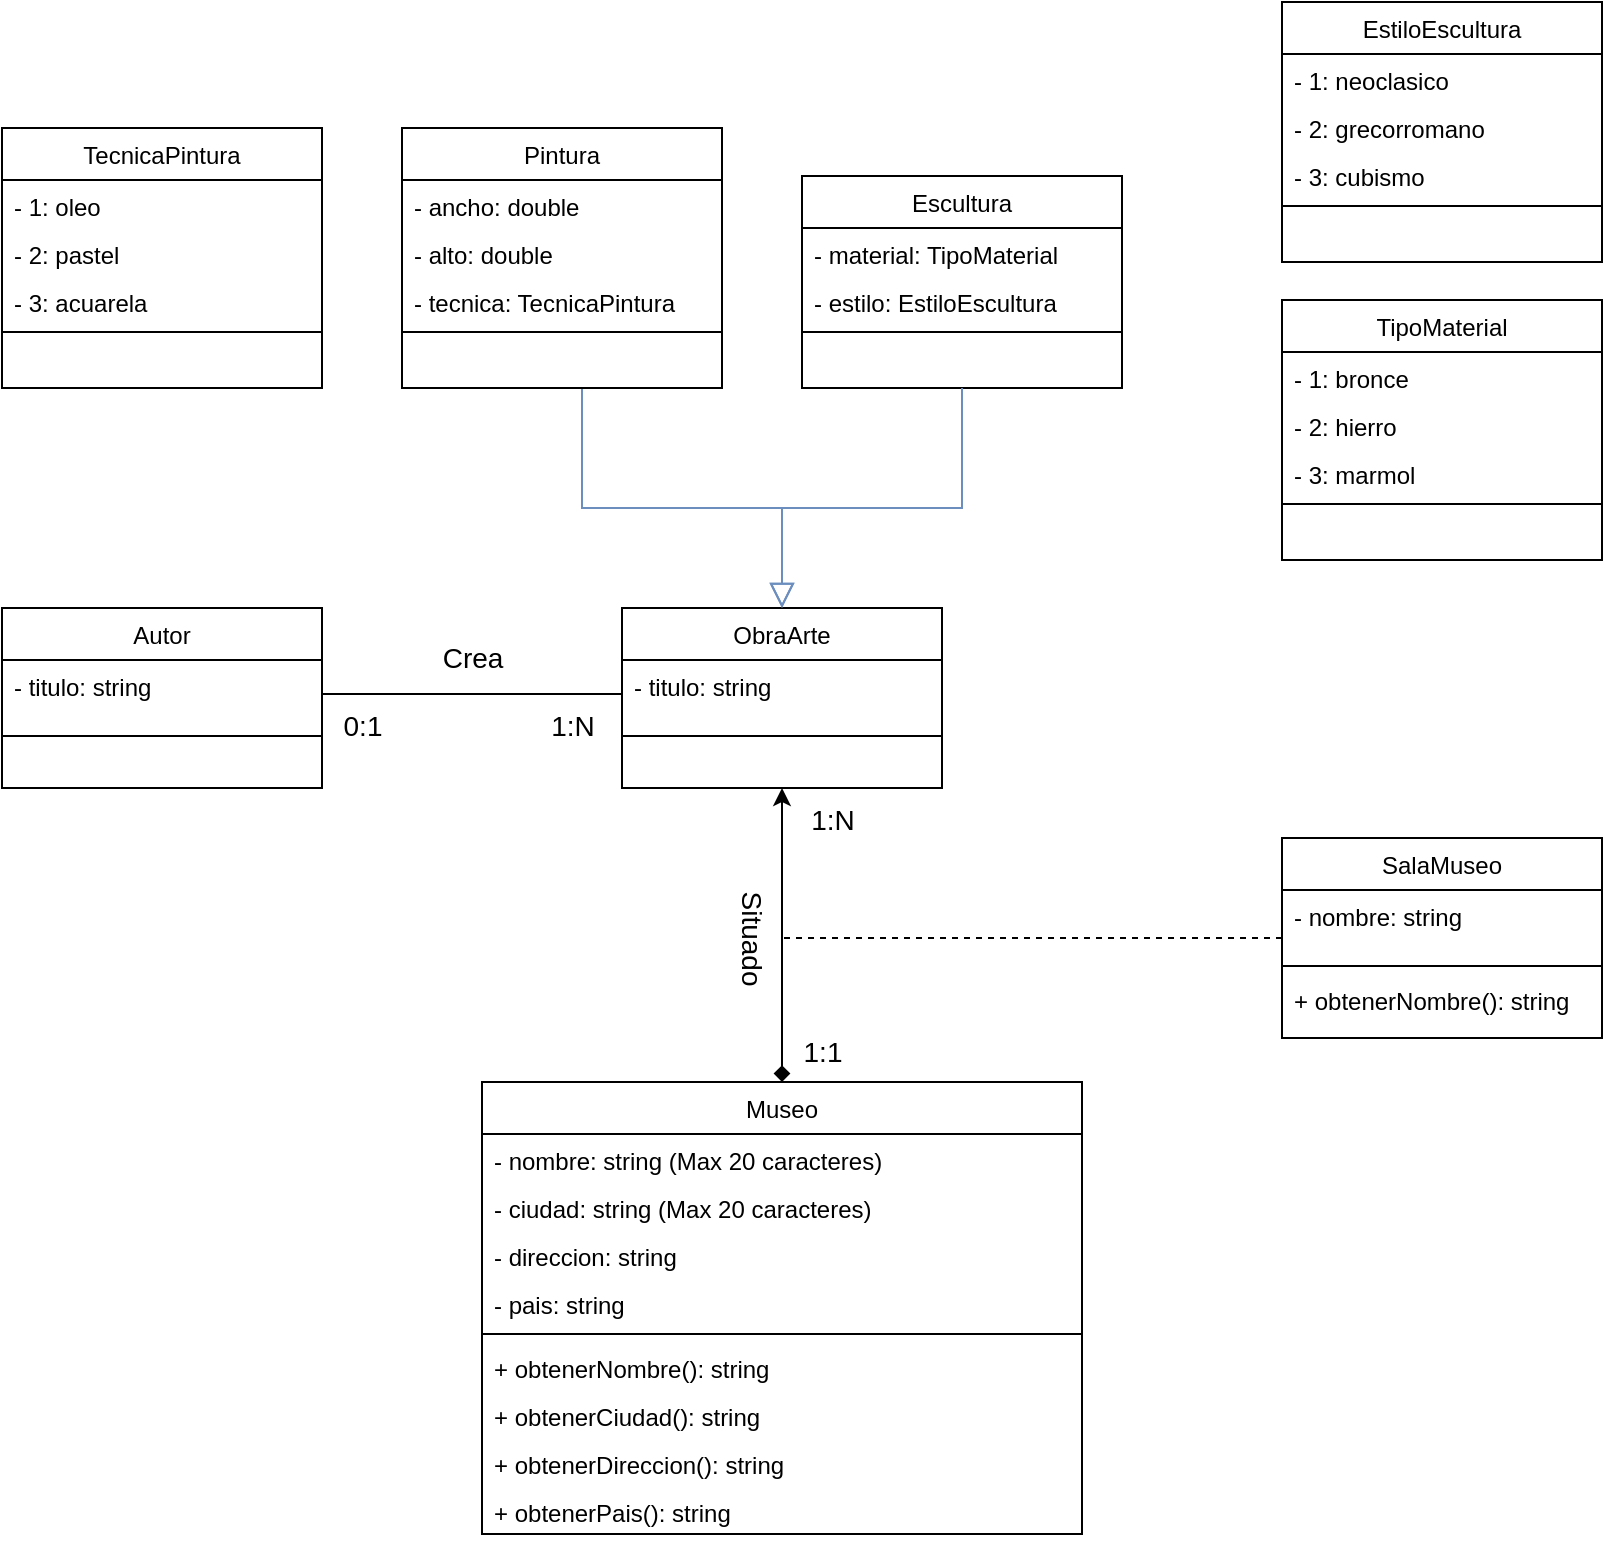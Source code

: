 <mxfile version="24.3.0" type="device">
  <diagram id="C5RBs43oDa-KdzZeNtuy" name="Page-1">
    <mxGraphModel dx="3687" dy="2099" grid="1" gridSize="10" guides="1" tooltips="1" connect="1" arrows="1" fold="1" page="0" pageScale="1" pageWidth="827" pageHeight="1169" math="0" shadow="0">
      <root>
        <mxCell id="WIyWlLk6GJQsqaUBKTNV-0" />
        <mxCell id="WIyWlLk6GJQsqaUBKTNV-1" parent="WIyWlLk6GJQsqaUBKTNV-0" />
        <mxCell id="UiX9-s-G4kERLJWOaopR-1" value="ObraArte" style="swimlane;fontStyle=0;align=center;verticalAlign=top;childLayout=stackLayout;horizontal=1;startSize=26;horizontalStack=0;resizeParent=1;resizeLast=0;collapsible=1;marginBottom=0;rounded=0;shadow=0;strokeWidth=1;" vertex="1" parent="WIyWlLk6GJQsqaUBKTNV-1">
          <mxGeometry x="-1331" y="-697" width="160" height="90" as="geometry">
            <mxRectangle x="230" y="140" width="160" height="26" as="alternateBounds" />
          </mxGeometry>
        </mxCell>
        <mxCell id="UiX9-s-G4kERLJWOaopR-2" value="- titulo: string" style="text;align=left;verticalAlign=top;spacingLeft=4;spacingRight=4;overflow=hidden;rotatable=0;points=[[0,0.5],[1,0.5]];portConstraint=eastwest;" vertex="1" parent="UiX9-s-G4kERLJWOaopR-1">
          <mxGeometry y="26" width="160" height="34" as="geometry" />
        </mxCell>
        <mxCell id="UiX9-s-G4kERLJWOaopR-3" value="" style="line;html=1;strokeWidth=1;align=left;verticalAlign=middle;spacingTop=-1;spacingLeft=3;spacingRight=3;rotatable=0;labelPosition=right;points=[];portConstraint=eastwest;" vertex="1" parent="UiX9-s-G4kERLJWOaopR-1">
          <mxGeometry y="60" width="160" height="8" as="geometry" />
        </mxCell>
        <mxCell id="UiX9-s-G4kERLJWOaopR-57" value="" style="endArrow=block;endSize=10;endFill=0;shadow=0;strokeWidth=1;rounded=0;curved=0;edgeStyle=elbowEdgeStyle;elbow=vertical;fillColor=#dae8fc;gradientColor=#7ea6e0;strokeColor=#6c8ebf;" edge="1" parent="WIyWlLk6GJQsqaUBKTNV-1">
          <mxGeometry width="160" relative="1" as="geometry">
            <mxPoint x="-1351" y="-807" as="sourcePoint" />
            <mxPoint x="-1251" y="-697" as="targetPoint" />
            <Array as="points">
              <mxPoint x="-1301" y="-747" />
            </Array>
          </mxGeometry>
        </mxCell>
        <mxCell id="UiX9-s-G4kERLJWOaopR-48" value="Escultura" style="swimlane;fontStyle=0;align=center;verticalAlign=top;childLayout=stackLayout;horizontal=1;startSize=26;horizontalStack=0;resizeParent=1;resizeLast=0;collapsible=1;marginBottom=0;rounded=0;shadow=0;strokeWidth=1;" vertex="1" parent="WIyWlLk6GJQsqaUBKTNV-1">
          <mxGeometry x="-1241" y="-913" width="160" height="106" as="geometry">
            <mxRectangle x="230" y="140" width="160" height="26" as="alternateBounds" />
          </mxGeometry>
        </mxCell>
        <mxCell id="UiX9-s-G4kERLJWOaopR-49" value="- material: TipoMaterial" style="text;align=left;verticalAlign=top;spacingLeft=4;spacingRight=4;overflow=hidden;rotatable=0;points=[[0,0.5],[1,0.5]];portConstraint=eastwest;" vertex="1" parent="UiX9-s-G4kERLJWOaopR-48">
          <mxGeometry y="26" width="160" height="24" as="geometry" />
        </mxCell>
        <mxCell id="UiX9-s-G4kERLJWOaopR-55" value="- estilo: EstiloEscultura" style="text;align=left;verticalAlign=top;spacingLeft=4;spacingRight=4;overflow=hidden;rotatable=0;points=[[0,0.5],[1,0.5]];portConstraint=eastwest;" vertex="1" parent="UiX9-s-G4kERLJWOaopR-48">
          <mxGeometry y="50" width="160" height="24" as="geometry" />
        </mxCell>
        <mxCell id="UiX9-s-G4kERLJWOaopR-50" value="" style="line;html=1;strokeWidth=1;align=left;verticalAlign=middle;spacingTop=-1;spacingLeft=3;spacingRight=3;rotatable=0;labelPosition=right;points=[];portConstraint=eastwest;" vertex="1" parent="UiX9-s-G4kERLJWOaopR-48">
          <mxGeometry y="74" width="160" height="8" as="geometry" />
        </mxCell>
        <mxCell id="UiX9-s-G4kERLJWOaopR-56" value=" " style="text;align=left;verticalAlign=top;spacingLeft=4;spacingRight=4;overflow=hidden;rotatable=0;points=[[0,0.5],[1,0.5]];portConstraint=eastwest;" vertex="1" parent="UiX9-s-G4kERLJWOaopR-48">
          <mxGeometry y="82" width="160" height="24" as="geometry" />
        </mxCell>
        <mxCell id="UiX9-s-G4kERLJWOaopR-58" value="" style="endArrow=block;endSize=10;endFill=0;shadow=0;strokeWidth=1;rounded=0;curved=0;edgeStyle=elbowEdgeStyle;elbow=vertical;fillColor=#dae8fc;gradientColor=#7ea6e0;strokeColor=#6c8ebf;exitX=0.5;exitY=1;exitDx=0;exitDy=0;" edge="1" parent="WIyWlLk6GJQsqaUBKTNV-1" source="UiX9-s-G4kERLJWOaopR-48">
          <mxGeometry width="160" relative="1" as="geometry">
            <mxPoint x="-1124" y="-817" as="sourcePoint" />
            <mxPoint x="-1251" y="-697" as="targetPoint" />
            <Array as="points">
              <mxPoint x="-1211" y="-747" />
            </Array>
          </mxGeometry>
        </mxCell>
        <mxCell id="UiX9-s-G4kERLJWOaopR-59" value="TecnicaPintura" style="swimlane;fontStyle=0;align=center;verticalAlign=top;childLayout=stackLayout;horizontal=1;startSize=26;horizontalStack=0;resizeParent=1;resizeLast=0;collapsible=1;marginBottom=0;rounded=0;shadow=0;strokeWidth=1;" vertex="1" parent="WIyWlLk6GJQsqaUBKTNV-1">
          <mxGeometry x="-1641" y="-937" width="160" height="130" as="geometry">
            <mxRectangle x="230" y="140" width="160" height="26" as="alternateBounds" />
          </mxGeometry>
        </mxCell>
        <mxCell id="UiX9-s-G4kERLJWOaopR-77" value="- 1: oleo" style="text;align=left;verticalAlign=top;spacingLeft=4;spacingRight=4;overflow=hidden;rotatable=0;points=[[0,0.5],[1,0.5]];portConstraint=eastwest;" vertex="1" parent="UiX9-s-G4kERLJWOaopR-59">
          <mxGeometry y="26" width="160" height="24" as="geometry" />
        </mxCell>
        <mxCell id="UiX9-s-G4kERLJWOaopR-78" value="- 2: pastel" style="text;align=left;verticalAlign=top;spacingLeft=4;spacingRight=4;overflow=hidden;rotatable=0;points=[[0,0.5],[1,0.5]];portConstraint=eastwest;" vertex="1" parent="UiX9-s-G4kERLJWOaopR-59">
          <mxGeometry y="50" width="160" height="24" as="geometry" />
        </mxCell>
        <mxCell id="UiX9-s-G4kERLJWOaopR-79" value="- 3: acuarela" style="text;align=left;verticalAlign=top;spacingLeft=4;spacingRight=4;overflow=hidden;rotatable=0;points=[[0,0.5],[1,0.5]];portConstraint=eastwest;" vertex="1" parent="UiX9-s-G4kERLJWOaopR-59">
          <mxGeometry y="74" width="160" height="24" as="geometry" />
        </mxCell>
        <mxCell id="UiX9-s-G4kERLJWOaopR-63" value="" style="line;html=1;strokeWidth=1;align=left;verticalAlign=middle;spacingTop=-1;spacingLeft=3;spacingRight=3;rotatable=0;labelPosition=right;points=[];portConstraint=eastwest;" vertex="1" parent="UiX9-s-G4kERLJWOaopR-59">
          <mxGeometry y="98" width="160" height="8" as="geometry" />
        </mxCell>
        <mxCell id="UiX9-s-G4kERLJWOaopR-64" value=" " style="text;align=left;verticalAlign=top;spacingLeft=4;spacingRight=4;overflow=hidden;rotatable=0;points=[[0,0.5],[1,0.5]];portConstraint=eastwest;" vertex="1" parent="UiX9-s-G4kERLJWOaopR-59">
          <mxGeometry y="106" width="160" height="24" as="geometry" />
        </mxCell>
        <mxCell id="UiX9-s-G4kERLJWOaopR-65" value="TipoMaterial" style="swimlane;fontStyle=0;align=center;verticalAlign=top;childLayout=stackLayout;horizontal=1;startSize=26;horizontalStack=0;resizeParent=1;resizeLast=0;collapsible=1;marginBottom=0;rounded=0;shadow=0;strokeWidth=1;" vertex="1" parent="WIyWlLk6GJQsqaUBKTNV-1">
          <mxGeometry x="-1001" y="-851" width="160" height="130" as="geometry">
            <mxRectangle x="230" y="140" width="160" height="26" as="alternateBounds" />
          </mxGeometry>
        </mxCell>
        <mxCell id="UiX9-s-G4kERLJWOaopR-66" value="- 1: bronce" style="text;align=left;verticalAlign=top;spacingLeft=4;spacingRight=4;overflow=hidden;rotatable=0;points=[[0,0.5],[1,0.5]];portConstraint=eastwest;" vertex="1" parent="UiX9-s-G4kERLJWOaopR-65">
          <mxGeometry y="26" width="160" height="24" as="geometry" />
        </mxCell>
        <mxCell id="UiX9-s-G4kERLJWOaopR-67" value="- 2: hierro" style="text;align=left;verticalAlign=top;spacingLeft=4;spacingRight=4;overflow=hidden;rotatable=0;points=[[0,0.5],[1,0.5]];portConstraint=eastwest;" vertex="1" parent="UiX9-s-G4kERLJWOaopR-65">
          <mxGeometry y="50" width="160" height="24" as="geometry" />
        </mxCell>
        <mxCell id="UiX9-s-G4kERLJWOaopR-70" value="- 3: marmol" style="text;align=left;verticalAlign=top;spacingLeft=4;spacingRight=4;overflow=hidden;rotatable=0;points=[[0,0.5],[1,0.5]];portConstraint=eastwest;" vertex="1" parent="UiX9-s-G4kERLJWOaopR-65">
          <mxGeometry y="74" width="160" height="24" as="geometry" />
        </mxCell>
        <mxCell id="UiX9-s-G4kERLJWOaopR-68" value="" style="line;html=1;strokeWidth=1;align=left;verticalAlign=middle;spacingTop=-1;spacingLeft=3;spacingRight=3;rotatable=0;labelPosition=right;points=[];portConstraint=eastwest;" vertex="1" parent="UiX9-s-G4kERLJWOaopR-65">
          <mxGeometry y="98" width="160" height="8" as="geometry" />
        </mxCell>
        <mxCell id="UiX9-s-G4kERLJWOaopR-69" value=" " style="text;align=left;verticalAlign=top;spacingLeft=4;spacingRight=4;overflow=hidden;rotatable=0;points=[[0,0.5],[1,0.5]];portConstraint=eastwest;" vertex="1" parent="UiX9-s-G4kERLJWOaopR-65">
          <mxGeometry y="106" width="160" height="24" as="geometry" />
        </mxCell>
        <mxCell id="UiX9-s-G4kERLJWOaopR-71" value="EstiloEscultura" style="swimlane;fontStyle=0;align=center;verticalAlign=top;childLayout=stackLayout;horizontal=1;startSize=26;horizontalStack=0;resizeParent=1;resizeLast=0;collapsible=1;marginBottom=0;rounded=0;shadow=0;strokeWidth=1;" vertex="1" parent="WIyWlLk6GJQsqaUBKTNV-1">
          <mxGeometry x="-1001" y="-1000" width="160" height="130" as="geometry">
            <mxRectangle x="230" y="140" width="160" height="26" as="alternateBounds" />
          </mxGeometry>
        </mxCell>
        <mxCell id="UiX9-s-G4kERLJWOaopR-72" value="- 1: neoclasico" style="text;align=left;verticalAlign=top;spacingLeft=4;spacingRight=4;overflow=hidden;rotatable=0;points=[[0,0.5],[1,0.5]];portConstraint=eastwest;" vertex="1" parent="UiX9-s-G4kERLJWOaopR-71">
          <mxGeometry y="26" width="160" height="24" as="geometry" />
        </mxCell>
        <mxCell id="UiX9-s-G4kERLJWOaopR-73" value="- 2: grecorromano" style="text;align=left;verticalAlign=top;spacingLeft=4;spacingRight=4;overflow=hidden;rotatable=0;points=[[0,0.5],[1,0.5]];portConstraint=eastwest;" vertex="1" parent="UiX9-s-G4kERLJWOaopR-71">
          <mxGeometry y="50" width="160" height="24" as="geometry" />
        </mxCell>
        <mxCell id="UiX9-s-G4kERLJWOaopR-74" value="- 3: cubismo" style="text;align=left;verticalAlign=top;spacingLeft=4;spacingRight=4;overflow=hidden;rotatable=0;points=[[0,0.5],[1,0.5]];portConstraint=eastwest;" vertex="1" parent="UiX9-s-G4kERLJWOaopR-71">
          <mxGeometry y="74" width="160" height="24" as="geometry" />
        </mxCell>
        <mxCell id="UiX9-s-G4kERLJWOaopR-75" value="" style="line;html=1;strokeWidth=1;align=left;verticalAlign=middle;spacingTop=-1;spacingLeft=3;spacingRight=3;rotatable=0;labelPosition=right;points=[];portConstraint=eastwest;" vertex="1" parent="UiX9-s-G4kERLJWOaopR-71">
          <mxGeometry y="98" width="160" height="8" as="geometry" />
        </mxCell>
        <mxCell id="UiX9-s-G4kERLJWOaopR-76" value=" " style="text;align=left;verticalAlign=top;spacingLeft=4;spacingRight=4;overflow=hidden;rotatable=0;points=[[0,0.5],[1,0.5]];portConstraint=eastwest;" vertex="1" parent="UiX9-s-G4kERLJWOaopR-71">
          <mxGeometry y="106" width="160" height="24" as="geometry" />
        </mxCell>
        <mxCell id="UiX9-s-G4kERLJWOaopR-45" value="Pintura" style="swimlane;fontStyle=0;align=center;verticalAlign=top;childLayout=stackLayout;horizontal=1;startSize=26;horizontalStack=0;resizeParent=1;resizeLast=0;collapsible=1;marginBottom=0;rounded=0;shadow=0;strokeWidth=1;" vertex="1" parent="WIyWlLk6GJQsqaUBKTNV-1">
          <mxGeometry x="-1441" y="-937" width="160" height="130" as="geometry">
            <mxRectangle x="230" y="140" width="160" height="26" as="alternateBounds" />
          </mxGeometry>
        </mxCell>
        <mxCell id="UiX9-s-G4kERLJWOaopR-46" value="- ancho: double" style="text;align=left;verticalAlign=top;spacingLeft=4;spacingRight=4;overflow=hidden;rotatable=0;points=[[0,0.5],[1,0.5]];portConstraint=eastwest;" vertex="1" parent="UiX9-s-G4kERLJWOaopR-45">
          <mxGeometry y="26" width="160" height="24" as="geometry" />
        </mxCell>
        <mxCell id="UiX9-s-G4kERLJWOaopR-52" value="- alto: double" style="text;align=left;verticalAlign=top;spacingLeft=4;spacingRight=4;overflow=hidden;rotatable=0;points=[[0,0.5],[1,0.5]];portConstraint=eastwest;" vertex="1" parent="UiX9-s-G4kERLJWOaopR-45">
          <mxGeometry y="50" width="160" height="24" as="geometry" />
        </mxCell>
        <mxCell id="UiX9-s-G4kERLJWOaopR-53" value="- tecnica: TecnicaPintura" style="text;align=left;verticalAlign=top;spacingLeft=4;spacingRight=4;overflow=hidden;rotatable=0;points=[[0,0.5],[1,0.5]];portConstraint=eastwest;" vertex="1" parent="UiX9-s-G4kERLJWOaopR-45">
          <mxGeometry y="74" width="160" height="24" as="geometry" />
        </mxCell>
        <mxCell id="UiX9-s-G4kERLJWOaopR-47" value="" style="line;html=1;strokeWidth=1;align=left;verticalAlign=middle;spacingTop=-1;spacingLeft=3;spacingRight=3;rotatable=0;labelPosition=right;points=[];portConstraint=eastwest;" vertex="1" parent="UiX9-s-G4kERLJWOaopR-45">
          <mxGeometry y="98" width="160" height="8" as="geometry" />
        </mxCell>
        <mxCell id="UiX9-s-G4kERLJWOaopR-54" value=" " style="text;align=left;verticalAlign=top;spacingLeft=4;spacingRight=4;overflow=hidden;rotatable=0;points=[[0,0.5],[1,0.5]];portConstraint=eastwest;" vertex="1" parent="UiX9-s-G4kERLJWOaopR-45">
          <mxGeometry y="106" width="160" height="14" as="geometry" />
        </mxCell>
        <mxCell id="UiX9-s-G4kERLJWOaopR-85" value="Autor" style="swimlane;fontStyle=0;align=center;verticalAlign=top;childLayout=stackLayout;horizontal=1;startSize=26;horizontalStack=0;resizeParent=1;resizeLast=0;collapsible=1;marginBottom=0;rounded=0;shadow=0;strokeWidth=1;" vertex="1" parent="WIyWlLk6GJQsqaUBKTNV-1">
          <mxGeometry x="-1641" y="-697" width="160" height="90" as="geometry">
            <mxRectangle x="230" y="140" width="160" height="26" as="alternateBounds" />
          </mxGeometry>
        </mxCell>
        <mxCell id="UiX9-s-G4kERLJWOaopR-86" value="- titulo: string" style="text;align=left;verticalAlign=top;spacingLeft=4;spacingRight=4;overflow=hidden;rotatable=0;points=[[0,0.5],[1,0.5]];portConstraint=eastwest;" vertex="1" parent="UiX9-s-G4kERLJWOaopR-85">
          <mxGeometry y="26" width="160" height="34" as="geometry" />
        </mxCell>
        <mxCell id="UiX9-s-G4kERLJWOaopR-87" value="" style="line;html=1;strokeWidth=1;align=left;verticalAlign=middle;spacingTop=-1;spacingLeft=3;spacingRight=3;rotatable=0;labelPosition=right;points=[];portConstraint=eastwest;" vertex="1" parent="UiX9-s-G4kERLJWOaopR-85">
          <mxGeometry y="60" width="160" height="8" as="geometry" />
        </mxCell>
        <mxCell id="UiX9-s-G4kERLJWOaopR-88" style="edgeStyle=orthogonalEdgeStyle;rounded=0;orthogonalLoop=1;jettySize=auto;html=1;entryX=0;entryY=0.5;entryDx=0;entryDy=0;startArrow=none;startFill=0;endArrow=none;endFill=0;" edge="1" parent="WIyWlLk6GJQsqaUBKTNV-1" source="UiX9-s-G4kERLJWOaopR-86" target="UiX9-s-G4kERLJWOaopR-2">
          <mxGeometry relative="1" as="geometry" />
        </mxCell>
        <mxCell id="UiX9-s-G4kERLJWOaopR-89" value="Crea" style="text;html=1;align=center;verticalAlign=middle;resizable=0;points=[];autosize=1;strokeColor=none;fillColor=none;fontSize=14;" vertex="1" parent="WIyWlLk6GJQsqaUBKTNV-1">
          <mxGeometry x="-1431" y="-687" width="50" height="30" as="geometry" />
        </mxCell>
        <mxCell id="UiX9-s-G4kERLJWOaopR-90" value="1:N" style="text;html=1;align=center;verticalAlign=middle;resizable=0;points=[];autosize=1;strokeColor=none;fillColor=none;fontSize=14;" vertex="1" parent="WIyWlLk6GJQsqaUBKTNV-1">
          <mxGeometry x="-1381" y="-653" width="50" height="30" as="geometry" />
        </mxCell>
        <mxCell id="UiX9-s-G4kERLJWOaopR-91" value="0:1" style="text;html=1;align=center;verticalAlign=middle;resizable=0;points=[];autosize=1;strokeColor=none;fillColor=none;fontSize=14;" vertex="1" parent="WIyWlLk6GJQsqaUBKTNV-1">
          <mxGeometry x="-1481" y="-653" width="40" height="30" as="geometry" />
        </mxCell>
        <mxCell id="UiX9-s-G4kERLJWOaopR-105" style="edgeStyle=orthogonalEdgeStyle;rounded=0;orthogonalLoop=1;jettySize=auto;html=1;endArrow=classic;endFill=1;startArrow=diamond;startFill=1;" edge="1" parent="WIyWlLk6GJQsqaUBKTNV-1" source="UiX9-s-G4kERLJWOaopR-92">
          <mxGeometry relative="1" as="geometry">
            <mxPoint x="-1251" y="-607" as="targetPoint" />
          </mxGeometry>
        </mxCell>
        <mxCell id="UiX9-s-G4kERLJWOaopR-92" value="Museo" style="swimlane;fontStyle=0;align=center;verticalAlign=top;childLayout=stackLayout;horizontal=1;startSize=26;horizontalStack=0;resizeParent=1;resizeLast=0;collapsible=1;marginBottom=0;rounded=0;shadow=0;strokeWidth=1;" vertex="1" parent="WIyWlLk6GJQsqaUBKTNV-1">
          <mxGeometry x="-1401" y="-460" width="300" height="226" as="geometry">
            <mxRectangle x="230" y="140" width="160" height="26" as="alternateBounds" />
          </mxGeometry>
        </mxCell>
        <mxCell id="UiX9-s-G4kERLJWOaopR-93" value="- nombre: string (Max 20 caracteres)" style="text;align=left;verticalAlign=top;spacingLeft=4;spacingRight=4;overflow=hidden;rotatable=0;points=[[0,0.5],[1,0.5]];portConstraint=eastwest;" vertex="1" parent="UiX9-s-G4kERLJWOaopR-92">
          <mxGeometry y="26" width="300" height="24" as="geometry" />
        </mxCell>
        <mxCell id="UiX9-s-G4kERLJWOaopR-98" value="- ciudad: string (Max 20 caracteres)" style="text;align=left;verticalAlign=top;spacingLeft=4;spacingRight=4;overflow=hidden;rotatable=0;points=[[0,0.5],[1,0.5]];portConstraint=eastwest;" vertex="1" parent="UiX9-s-G4kERLJWOaopR-92">
          <mxGeometry y="50" width="300" height="24" as="geometry" />
        </mxCell>
        <mxCell id="UiX9-s-G4kERLJWOaopR-94" value="- direccion: string" style="text;align=left;verticalAlign=top;spacingLeft=4;spacingRight=4;overflow=hidden;rotatable=0;points=[[0,0.5],[1,0.5]];portConstraint=eastwest;" vertex="1" parent="UiX9-s-G4kERLJWOaopR-92">
          <mxGeometry y="74" width="300" height="24" as="geometry" />
        </mxCell>
        <mxCell id="UiX9-s-G4kERLJWOaopR-99" value="- pais: string" style="text;align=left;verticalAlign=top;spacingLeft=4;spacingRight=4;overflow=hidden;rotatable=0;points=[[0,0.5],[1,0.5]];portConstraint=eastwest;" vertex="1" parent="UiX9-s-G4kERLJWOaopR-92">
          <mxGeometry y="98" width="300" height="24" as="geometry" />
        </mxCell>
        <mxCell id="UiX9-s-G4kERLJWOaopR-96" value="" style="line;html=1;strokeWidth=1;align=left;verticalAlign=middle;spacingTop=-1;spacingLeft=3;spacingRight=3;rotatable=0;labelPosition=right;points=[];portConstraint=eastwest;" vertex="1" parent="UiX9-s-G4kERLJWOaopR-92">
          <mxGeometry y="122" width="300" height="8" as="geometry" />
        </mxCell>
        <mxCell id="UiX9-s-G4kERLJWOaopR-100" value="+ obtenerNombre(): string" style="text;align=left;verticalAlign=top;spacingLeft=4;spacingRight=4;overflow=hidden;rotatable=0;points=[[0,0.5],[1,0.5]];portConstraint=eastwest;" vertex="1" parent="UiX9-s-G4kERLJWOaopR-92">
          <mxGeometry y="130" width="300" height="24" as="geometry" />
        </mxCell>
        <mxCell id="UiX9-s-G4kERLJWOaopR-101" value="+ obtenerCiudad(): string" style="text;align=left;verticalAlign=top;spacingLeft=4;spacingRight=4;overflow=hidden;rotatable=0;points=[[0,0.5],[1,0.5]];portConstraint=eastwest;" vertex="1" parent="UiX9-s-G4kERLJWOaopR-92">
          <mxGeometry y="154" width="300" height="24" as="geometry" />
        </mxCell>
        <mxCell id="UiX9-s-G4kERLJWOaopR-102" value="+ obtenerDireccion(): string" style="text;align=left;verticalAlign=top;spacingLeft=4;spacingRight=4;overflow=hidden;rotatable=0;points=[[0,0.5],[1,0.5]];portConstraint=eastwest;" vertex="1" parent="UiX9-s-G4kERLJWOaopR-92">
          <mxGeometry y="178" width="300" height="24" as="geometry" />
        </mxCell>
        <mxCell id="UiX9-s-G4kERLJWOaopR-103" value="+ obtenerPais(): string" style="text;align=left;verticalAlign=top;spacingLeft=4;spacingRight=4;overflow=hidden;rotatable=0;points=[[0,0.5],[1,0.5]];portConstraint=eastwest;" vertex="1" parent="UiX9-s-G4kERLJWOaopR-92">
          <mxGeometry y="202" width="300" height="24" as="geometry" />
        </mxCell>
        <mxCell id="UiX9-s-G4kERLJWOaopR-106" value="Situado" style="text;html=1;align=center;verticalAlign=middle;resizable=0;points=[];autosize=1;strokeColor=none;fillColor=none;fontSize=14;rotation=90;" vertex="1" parent="WIyWlLk6GJQsqaUBKTNV-1">
          <mxGeometry x="-1301" y="-547" width="70" height="30" as="geometry" />
        </mxCell>
        <mxCell id="UiX9-s-G4kERLJWOaopR-107" value="1:N" style="text;html=1;align=center;verticalAlign=middle;resizable=0;points=[];autosize=1;strokeColor=none;fillColor=none;fontSize=14;" vertex="1" parent="WIyWlLk6GJQsqaUBKTNV-1">
          <mxGeometry x="-1251" y="-606" width="50" height="30" as="geometry" />
        </mxCell>
        <mxCell id="UiX9-s-G4kERLJWOaopR-108" value="1:1" style="text;html=1;align=center;verticalAlign=middle;resizable=0;points=[];autosize=1;strokeColor=none;fillColor=none;fontSize=14;" vertex="1" parent="WIyWlLk6GJQsqaUBKTNV-1">
          <mxGeometry x="-1251" y="-490" width="40" height="30" as="geometry" />
        </mxCell>
        <mxCell id="UiX9-s-G4kERLJWOaopR-109" value="SalaMuseo" style="swimlane;fontStyle=0;align=center;verticalAlign=top;childLayout=stackLayout;horizontal=1;startSize=26;horizontalStack=0;resizeParent=1;resizeLast=0;collapsible=1;marginBottom=0;rounded=0;shadow=0;strokeWidth=1;" vertex="1" parent="WIyWlLk6GJQsqaUBKTNV-1">
          <mxGeometry x="-1001" y="-582" width="160" height="100" as="geometry">
            <mxRectangle x="230" y="140" width="160" height="26" as="alternateBounds" />
          </mxGeometry>
        </mxCell>
        <mxCell id="UiX9-s-G4kERLJWOaopR-110" value="- nombre: string" style="text;align=left;verticalAlign=top;spacingLeft=4;spacingRight=4;overflow=hidden;rotatable=0;points=[[0,0.5],[1,0.5]];portConstraint=eastwest;" vertex="1" parent="UiX9-s-G4kERLJWOaopR-109">
          <mxGeometry y="26" width="160" height="34" as="geometry" />
        </mxCell>
        <mxCell id="UiX9-s-G4kERLJWOaopR-111" value="" style="line;html=1;strokeWidth=1;align=left;verticalAlign=middle;spacingTop=-1;spacingLeft=3;spacingRight=3;rotatable=0;labelPosition=right;points=[];portConstraint=eastwest;" vertex="1" parent="UiX9-s-G4kERLJWOaopR-109">
          <mxGeometry y="60" width="160" height="8" as="geometry" />
        </mxCell>
        <mxCell id="UiX9-s-G4kERLJWOaopR-114" value="+ obtenerNombre(): string" style="text;align=left;verticalAlign=top;spacingLeft=4;spacingRight=4;overflow=hidden;rotatable=0;points=[[0,0.5],[1,0.5]];portConstraint=eastwest;" vertex="1" parent="UiX9-s-G4kERLJWOaopR-109">
          <mxGeometry y="68" width="160" height="24" as="geometry" />
        </mxCell>
        <mxCell id="UiX9-s-G4kERLJWOaopR-113" style="edgeStyle=orthogonalEdgeStyle;rounded=0;orthogonalLoop=1;jettySize=auto;html=1;endArrow=none;endFill=0;dashed=1;" edge="1" parent="WIyWlLk6GJQsqaUBKTNV-1" source="UiX9-s-G4kERLJWOaopR-109">
          <mxGeometry relative="1" as="geometry">
            <mxPoint x="-1251" y="-532" as="targetPoint" />
          </mxGeometry>
        </mxCell>
      </root>
    </mxGraphModel>
  </diagram>
</mxfile>
